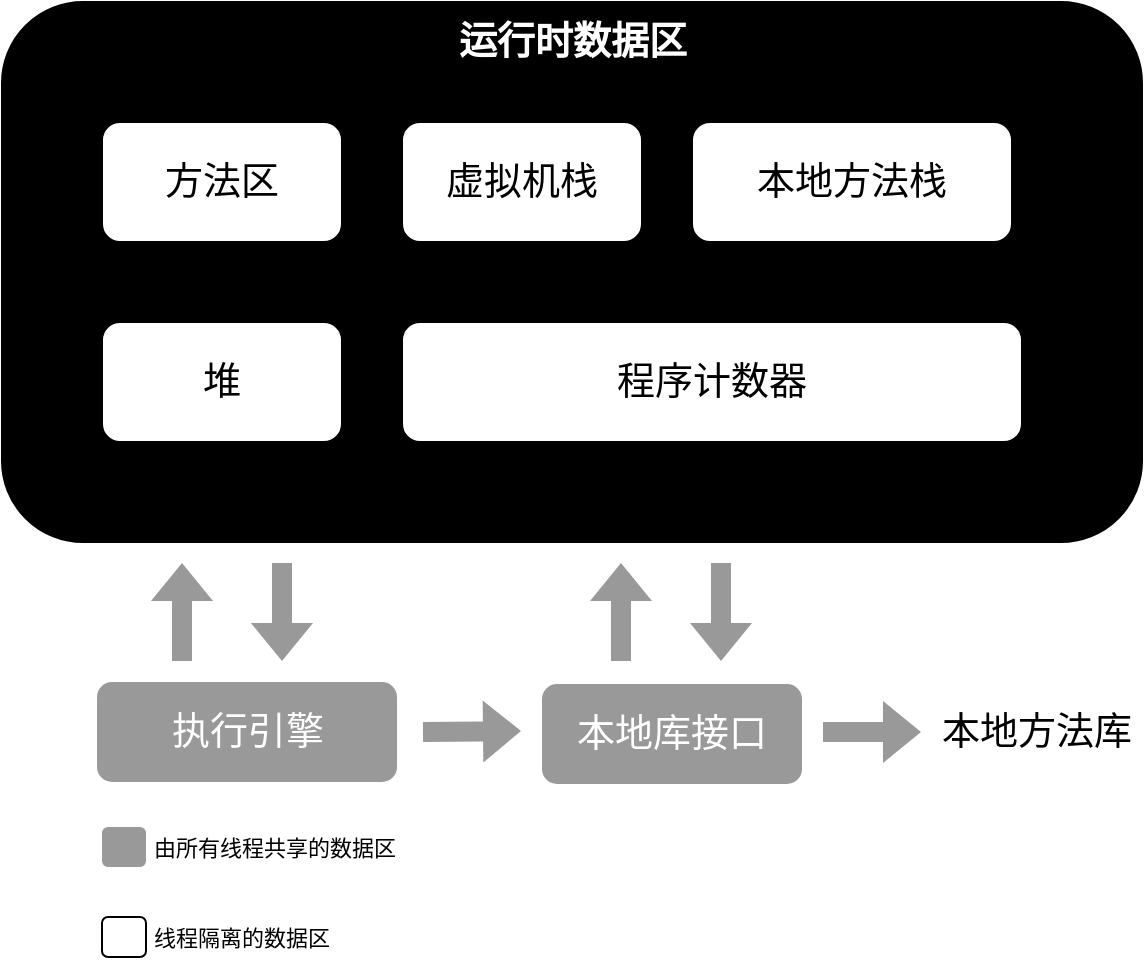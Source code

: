 <mxfile version="11.1.4" type="device"><diagram id="OV84n-nwHXCmpxVfcZ3c" name="第 1 页"><mxGraphModel dx="922" dy="653" grid="1" gridSize="10" guides="1" tooltips="1" connect="1" arrows="1" fold="1" page="1" pageScale="1" pageWidth="827" pageHeight="1169" math="0" shadow="0"><root><mxCell id="0"/><mxCell id="1" parent="0"/><mxCell id="AiOVDjacpfUQ-XPhnal3-1" value="" style="rounded=1;whiteSpace=wrap;html=1;labelBackgroundColor=#000000;fillColor=#000000;" vertex="1" parent="1"><mxGeometry x="80" y="110" width="570" height="270" as="geometry"/></mxCell><mxCell id="AiOVDjacpfUQ-XPhnal3-2" value="运行时数据区" style="text;html=1;strokeColor=none;fillColor=none;align=center;verticalAlign=middle;whiteSpace=wrap;rounded=0;fontSize=19;fontStyle=1;fontColor=#FFFFFF;" vertex="1" parent="1"><mxGeometry x="277.5" y="120" width="175" height="20" as="geometry"/></mxCell><mxCell id="AiOVDjacpfUQ-XPhnal3-3" value="方法区" style="rounded=1;whiteSpace=wrap;html=1;labelBackgroundColor=none;fillColor=#FFFFFF;fontSize=19;fontColor=#000000;" vertex="1" parent="1"><mxGeometry x="130" y="170" width="120" height="60" as="geometry"/></mxCell><mxCell id="AiOVDjacpfUQ-XPhnal3-4" value="虚拟机栈" style="rounded=1;whiteSpace=wrap;html=1;labelBackgroundColor=none;fillColor=#FFFFFF;fontSize=19;fontColor=#000000;" vertex="1" parent="1"><mxGeometry x="280" y="170" width="120" height="60" as="geometry"/></mxCell><mxCell id="AiOVDjacpfUQ-XPhnal3-5" value="本地方法栈" style="rounded=1;whiteSpace=wrap;html=1;labelBackgroundColor=none;fillColor=#FFFFFF;fontSize=19;fontColor=#000000;" vertex="1" parent="1"><mxGeometry x="425" y="170" width="160" height="60" as="geometry"/></mxCell><mxCell id="AiOVDjacpfUQ-XPhnal3-6" value="堆" style="rounded=1;whiteSpace=wrap;html=1;labelBackgroundColor=none;fillColor=#FFFFFF;fontSize=19;fontColor=#000000;" vertex="1" parent="1"><mxGeometry x="130" y="270" width="120" height="60" as="geometry"/></mxCell><mxCell id="AiOVDjacpfUQ-XPhnal3-7" value="程序计数器" style="rounded=1;whiteSpace=wrap;html=1;labelBackgroundColor=none;fillColor=#FFFFFF;fontSize=19;fontColor=#000000;" vertex="1" parent="1"><mxGeometry x="280" y="270" width="310" height="60" as="geometry"/></mxCell><mxCell id="AiOVDjacpfUQ-XPhnal3-8" value="执行引擎" style="rounded=1;whiteSpace=wrap;html=1;labelBackgroundColor=none;fillColor=#999999;fontColor=#FFFFFF;strokeColor=none;fontSize=19;" vertex="1" parent="1"><mxGeometry x="127.5" y="450" width="150" height="50" as="geometry"/></mxCell><mxCell id="AiOVDjacpfUQ-XPhnal3-9" value="本地库接口" style="rounded=1;whiteSpace=wrap;html=1;labelBackgroundColor=none;fillColor=#999999;fontColor=#FFFFFF;strokeColor=none;fontSize=19;" vertex="1" parent="1"><mxGeometry x="350" y="451" width="130" height="50" as="geometry"/></mxCell><mxCell id="AiOVDjacpfUQ-XPhnal3-11" value="本地方法库" style="text;html=1;strokeColor=none;fillColor=none;align=center;verticalAlign=middle;whiteSpace=wrap;rounded=0;fontSize=19;fontStyle=0;fontColor=#000000;" vertex="1" parent="1"><mxGeometry x="545" y="465" width="105" height="20" as="geometry"/></mxCell><mxCell id="AiOVDjacpfUQ-XPhnal3-12" value="" style="shape=flexArrow;endArrow=classic;html=1;fontSize=19;fontColor=none;labelBackgroundColor=none;noLabel=1;fillColor=#999999;strokeColor=none;" edge="1" parent="1"><mxGeometry width="50" height="50" relative="1" as="geometry"><mxPoint x="170" y="440" as="sourcePoint"/><mxPoint x="170" y="390" as="targetPoint"/></mxGeometry></mxCell><mxCell id="AiOVDjacpfUQ-XPhnal3-15" value="" style="shape=flexArrow;endArrow=classic;html=1;fontSize=19;fontColor=none;labelBackgroundColor=none;noLabel=1;fillColor=#999999;strokeColor=none;" edge="1" parent="1"><mxGeometry width="50" height="50" relative="1" as="geometry"><mxPoint x="220" y="390" as="sourcePoint"/><mxPoint x="220" y="440" as="targetPoint"/></mxGeometry></mxCell><mxCell id="AiOVDjacpfUQ-XPhnal3-16" value="" style="shape=flexArrow;endArrow=classic;html=1;fontSize=19;fontColor=none;labelBackgroundColor=none;noLabel=1;fillColor=#999999;strokeColor=none;" edge="1" parent="1"><mxGeometry width="50" height="50" relative="1" as="geometry"><mxPoint x="290" y="475" as="sourcePoint"/><mxPoint x="340" y="474.5" as="targetPoint"/></mxGeometry></mxCell><mxCell id="AiOVDjacpfUQ-XPhnal3-19" value="" style="shape=flexArrow;endArrow=classic;html=1;fontSize=19;fontColor=none;labelBackgroundColor=none;noLabel=1;fillColor=#999999;strokeColor=none;" edge="1" parent="1"><mxGeometry width="50" height="50" relative="1" as="geometry"><mxPoint x="490" y="475" as="sourcePoint"/><mxPoint x="540" y="475" as="targetPoint"/></mxGeometry></mxCell><mxCell id="AiOVDjacpfUQ-XPhnal3-20" value="" style="rounded=1;whiteSpace=wrap;html=1;labelBackgroundColor=none;fillColor=#999999;fontSize=19;fontColor=#000000;strokeColor=none;" vertex="1" parent="1"><mxGeometry x="130" y="522.5" width="22" height="20" as="geometry"/></mxCell><mxCell id="AiOVDjacpfUQ-XPhnal3-21" value="由所有线程共享的数据区" style="text;html=1;strokeColor=none;fillColor=none;align=left;verticalAlign=middle;whiteSpace=wrap;rounded=0;fontSize=11;fontStyle=0;fontColor=#000000;" vertex="1" parent="1"><mxGeometry x="153.5" y="522.5" width="130" height="20" as="geometry"/></mxCell><mxCell id="AiOVDjacpfUQ-XPhnal3-22" value="" style="rounded=1;whiteSpace=wrap;html=1;labelBackgroundColor=none;fillColor=#FFFFFF;fontSize=19;fontColor=#000000;" vertex="1" parent="1"><mxGeometry x="130" y="567.5" width="22" height="20" as="geometry"/></mxCell><mxCell id="AiOVDjacpfUQ-XPhnal3-23" value="线程隔离的数据区" style="text;html=1;strokeColor=none;fillColor=none;align=left;verticalAlign=middle;whiteSpace=wrap;rounded=0;fontSize=11;fontStyle=0;fontColor=#000000;" vertex="1" parent="1"><mxGeometry x="153.5" y="567.5" width="130" height="20" as="geometry"/></mxCell><mxCell id="AiOVDjacpfUQ-XPhnal3-25" value="" style="shape=flexArrow;endArrow=classic;html=1;fontSize=19;fontColor=none;labelBackgroundColor=none;noLabel=1;fillColor=#999999;strokeColor=none;" edge="1" parent="1"><mxGeometry width="50" height="50" relative="1" as="geometry"><mxPoint x="389.5" y="440" as="sourcePoint"/><mxPoint x="389.5" y="390" as="targetPoint"/></mxGeometry></mxCell><mxCell id="AiOVDjacpfUQ-XPhnal3-26" value="" style="shape=flexArrow;endArrow=classic;html=1;fontSize=19;fontColor=none;labelBackgroundColor=none;noLabel=1;fillColor=#999999;strokeColor=none;" edge="1" parent="1"><mxGeometry width="50" height="50" relative="1" as="geometry"><mxPoint x="439.5" y="390" as="sourcePoint"/><mxPoint x="439.5" y="440" as="targetPoint"/></mxGeometry></mxCell></root></mxGraphModel></diagram></mxfile>